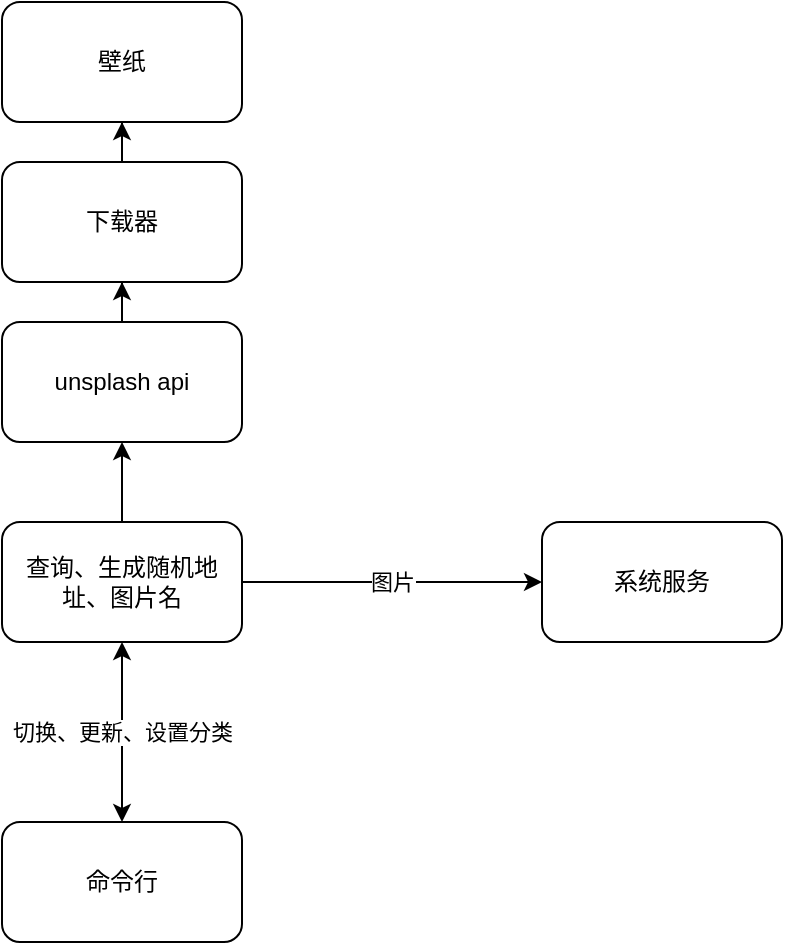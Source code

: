 <mxfile version="13.6.4" type="github"><diagram id="m49S94pavcVrb-F-UaH3" name="Page-1"><mxGraphModel dx="981" dy="548" grid="1" gridSize="10" guides="1" tooltips="1" connect="1" arrows="1" fold="1" page="1" pageScale="1" pageWidth="1200" pageHeight="1920" math="0" shadow="0"><root><mxCell id="0"/><mxCell id="1" parent="0"/><mxCell id="GOHDsnTZnEIXyOG2t7lB-1" value="壁纸" style="rounded=1;whiteSpace=wrap;html=1;" parent="1" vertex="1"><mxGeometry x="340" y="70" width="120" height="60" as="geometry"/></mxCell><mxCell id="GOHDsnTZnEIXyOG2t7lB-2" value="命令行" style="rounded=1;whiteSpace=wrap;html=1;" parent="1" vertex="1"><mxGeometry x="340" y="480" width="120" height="60" as="geometry"/></mxCell><mxCell id="GOHDsnTZnEIXyOG2t7lB-3" value="系统服务" style="rounded=1;whiteSpace=wrap;html=1;" parent="1" vertex="1"><mxGeometry x="610" y="330" width="120" height="60" as="geometry"/></mxCell><mxCell id="eyw7B-HwYzlmNGud0pGO-9" value="图片" style="edgeStyle=orthogonalEdgeStyle;rounded=0;orthogonalLoop=1;jettySize=auto;html=1;" parent="1" source="GOHDsnTZnEIXyOG2t7lB-4" target="GOHDsnTZnEIXyOG2t7lB-3" edge="1"><mxGeometry relative="1" as="geometry"/></mxCell><mxCell id="NSkNfx9a6XM2dihsi2Fg-1" style="edgeStyle=orthogonalEdgeStyle;rounded=0;orthogonalLoop=1;jettySize=auto;html=1;entryX=0.5;entryY=1;entryDx=0;entryDy=0;" edge="1" parent="1" source="GOHDsnTZnEIXyOG2t7lB-4" target="GOHDsnTZnEIXyOG2t7lB-5"><mxGeometry relative="1" as="geometry"/></mxCell><mxCell id="GOHDsnTZnEIXyOG2t7lB-4" value="查询、生成随机地址、图片名" style="rounded=1;whiteSpace=wrap;html=1;" parent="1" vertex="1"><mxGeometry x="340" y="330" width="120" height="60" as="geometry"/></mxCell><mxCell id="NSkNfx9a6XM2dihsi2Fg-2" style="edgeStyle=orthogonalEdgeStyle;rounded=0;orthogonalLoop=1;jettySize=auto;html=1;entryX=0.5;entryY=1;entryDx=0;entryDy=0;" edge="1" parent="1" source="GOHDsnTZnEIXyOG2t7lB-5" target="eyw7B-HwYzlmNGud0pGO-1"><mxGeometry relative="1" as="geometry"/></mxCell><mxCell id="GOHDsnTZnEIXyOG2t7lB-5" value="unsplash&amp;nbsp;api" style="rounded=1;whiteSpace=wrap;html=1;" parent="1" vertex="1"><mxGeometry x="340" y="230" width="120" height="60" as="geometry"/></mxCell><mxCell id="GOHDsnTZnEIXyOG2t7lB-6" value="切换、更新、设置分类" style="endArrow=classic;startArrow=classic;html=1;exitX=0.5;exitY=1;exitDx=0;exitDy=0;entryX=0.5;entryY=0;entryDx=0;entryDy=0;" parent="1" source="GOHDsnTZnEIXyOG2t7lB-4" target="GOHDsnTZnEIXyOG2t7lB-2" edge="1"><mxGeometry width="50" height="50" relative="1" as="geometry"><mxPoint x="300" y="380" as="sourcePoint"/><mxPoint x="420" y="410" as="targetPoint"/></mxGeometry></mxCell><mxCell id="NSkNfx9a6XM2dihsi2Fg-3" style="edgeStyle=orthogonalEdgeStyle;rounded=0;orthogonalLoop=1;jettySize=auto;html=1;entryX=0.5;entryY=1;entryDx=0;entryDy=0;" edge="1" parent="1" source="eyw7B-HwYzlmNGud0pGO-1" target="GOHDsnTZnEIXyOG2t7lB-1"><mxGeometry relative="1" as="geometry"/></mxCell><mxCell id="eyw7B-HwYzlmNGud0pGO-1" value="下载器" style="whiteSpace=wrap;html=1;rounded=1;" parent="1" vertex="1"><mxGeometry x="340" y="150" width="120" height="60" as="geometry"/></mxCell></root></mxGraphModel></diagram></mxfile>